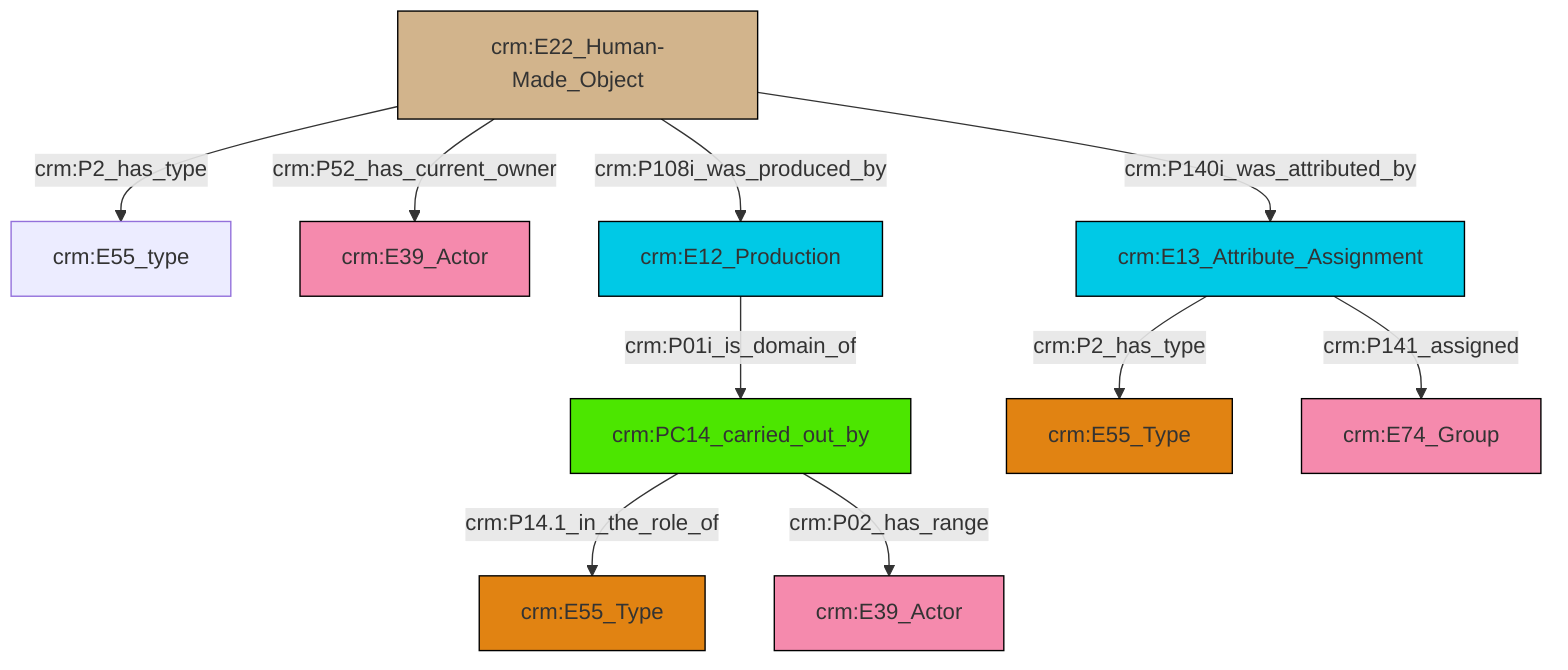 graph TD
classDef Literal fill:#f2f2f2,stroke:#000000;
classDef CRM_Entity fill:#FFFFFF,stroke:#000000;
classDef Temporal_Entity fill:#00C9E6, stroke:#000000;
classDef Type fill:#E18312, stroke:#000000;
classDef Time-Span fill:#2C9C91, stroke:#000000;
classDef Appellation fill:#FFEB7F, stroke:#000000;
classDef Place fill:#008836, stroke:#000000;
classDef Persistent_Item fill:#B266B2, stroke:#000000;
classDef Conceptual_Object fill:#FFD700, stroke:#000000;
classDef Physical_Thing fill:#D2B48C, stroke:#000000;
classDef Actor fill:#f58aad, stroke:#000000;
classDef PC_Classes fill:#4ce600, stroke:#000000;
classDef Multi fill:#cccccc,stroke:#000000;

2["crm:E22_Human-Made_Object"]:::Physical_Thing -->|crm:P2_has_type| 4["crm:E55_type"]:::Default
6["crm:PC14_carried_out_by"]:::PC_Classes -->|crm:P14.1_in_the_role_of| 0["crm:E55_Type"]:::Type
2["crm:E22_Human-Made_Object"]:::Physical_Thing -->|crm:P108i_was_produced_by| 11["crm:E12_Production"]:::Temporal_Entity
6["crm:PC14_carried_out_by"]:::PC_Classes -->|crm:P02_has_range| 14["crm:E39_Actor"]:::Actor
2["crm:E22_Human-Made_Object"]:::Physical_Thing -->|crm:P52_has_current_owner| 9["crm:E39_Actor"]:::Actor
16["crm:E13_Attribute_Assignment"]:::Temporal_Entity -->|crm:P2_has_type| 7["crm:E55_Type"]:::Type
11["crm:E12_Production"]:::Temporal_Entity -->|crm:P01i_is_domain_of| 6["crm:PC14_carried_out_by"]:::PC_Classes
16["crm:E13_Attribute_Assignment"]:::Temporal_Entity -->|crm:P141_assigned| 18["crm:E74_Group"]:::Actor
2["crm:E22_Human-Made_Object"]:::Physical_Thing -->|crm:P140i_was_attributed_by| 16["crm:E13_Attribute_Assignment"]:::Temporal_Entity